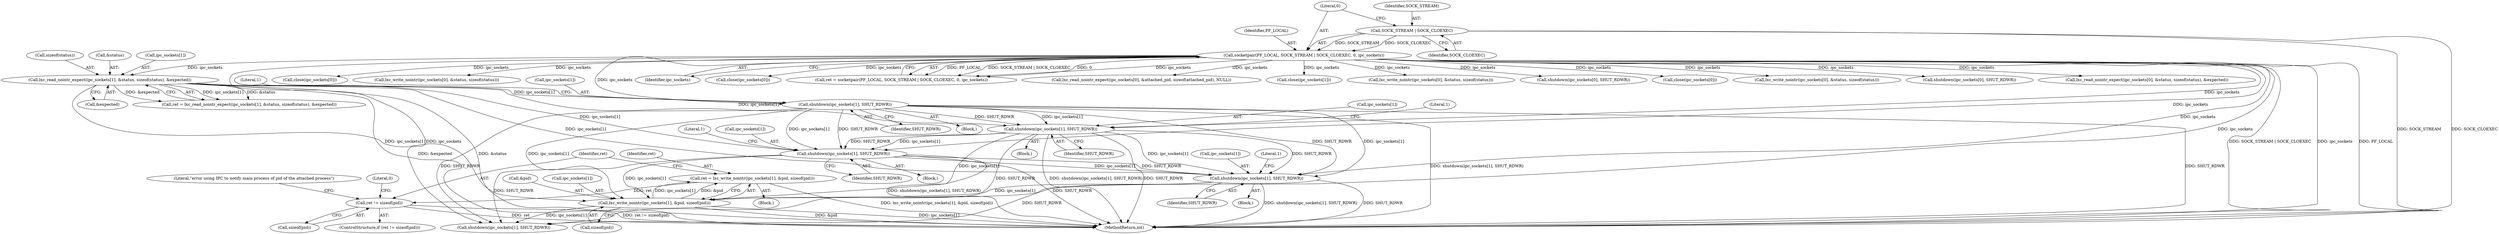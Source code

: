 digraph "0_lxc_5c3fcae78b63ac9dd56e36075903921bd9461f9e_0@API" {
"1000630" [label="(Call,ret = lxc_write_nointr(ipc_sockets[1], &pid, sizeof(pid)))"];
"1000632" [label="(Call,lxc_write_nointr(ipc_sockets[1], &pid, sizeof(pid)))"];
"1000622" [label="(Call,shutdown(ipc_sockets[1], SHUT_RDWR))"];
"1000257" [label="(Call,socketpair(PF_LOCAL, SOCK_STREAM | SOCK_CLOEXEC, 0, ipc_sockets))"];
"1000259" [label="(Call,SOCK_STREAM | SOCK_CLOEXEC)"];
"1000511" [label="(Call,lxc_read_nointr_expect(ipc_sockets[1], &status, sizeof(status), &expected))"];
"1000572" [label="(Call,shutdown(ipc_sockets[1], SHUT_RDWR))"];
"1000528" [label="(Call,shutdown(ipc_sockets[1], SHUT_RDWR))"];
"1000550" [label="(Call,shutdown(ipc_sockets[1], SHUT_RDWR))"];
"1000641" [label="(Call,ret != sizeof(pid))"];
"1000498" [label="(Call,close(ipc_sockets[0]))"];
"1000576" [label="(Identifier,SHUT_RDWR)"];
"1000547" [label="(Block,)"];
"1000258" [label="(Identifier,PF_LOCAL)"];
"1000642" [label="(Identifier,ret)"];
"1000444" [label="(Call,lxc_write_nointr(ipc_sockets[0], &status, sizeof(status)))"];
"1000622" [label="(Call,shutdown(ipc_sockets[1], SHUT_RDWR))"];
"1000263" [label="(Identifier,ipc_sockets)"];
"1000638" [label="(Call,sizeof(pid))"];
"1000550" [label="(Call,shutdown(ipc_sockets[1], SHUT_RDWR))"];
"1000636" [label="(Call,&pid)"];
"1000623" [label="(Call,ipc_sockets[1])"];
"1000512" [label="(Call,ipc_sockets[1])"];
"1000579" [label="(Literal,1)"];
"1000483" [label="(Call,close(ipc_sockets[0]))"];
"1000658" [label="(MethodReturn,int)"];
"1000572" [label="(Call,shutdown(ipc_sockets[1], SHUT_RDWR))"];
"1000255" [label="(Call,ret = socketpair(PF_LOCAL, SOCK_STREAM | SOCK_CLOEXEC, 0, ipc_sockets))"];
"1000532" [label="(Identifier,SHUT_RDWR)"];
"1000629" [label="(Literal,1)"];
"1000262" [label="(Literal,0)"];
"1000648" [label="(Call,shutdown(ipc_sockets[1], SHUT_RDWR))"];
"1000640" [label="(ControlStructure,if (ret != sizeof(pid)))"];
"1000641" [label="(Call,ret != sizeof(pid))"];
"1000345" [label="(Call,lxc_read_nointr_expect(ipc_sockets[0], &attached_pid, sizeof(attached_pid), NULL))"];
"1000519" [label="(Call,&expected)"];
"1000261" [label="(Identifier,SOCK_CLOEXEC)"];
"1000535" [label="(Literal,1)"];
"1000633" [label="(Call,ipc_sockets[1])"];
"1000257" [label="(Call,socketpair(PF_LOCAL, SOCK_STREAM | SOCK_CLOEXEC, 0, ipc_sockets))"];
"1000302" [label="(Call,close(ipc_sockets[1]))"];
"1000327" [label="(Call,lxc_write_nointr(ipc_sockets[0], &status, sizeof(status)))"];
"1000632" [label="(Call,lxc_write_nointr(ipc_sockets[1], &pid, sizeof(pid)))"];
"1000478" [label="(Call,shutdown(ipc_sockets[0], SHUT_RDWR))"];
"1000465" [label="(Call,close(ipc_sockets[0]))"];
"1000657" [label="(Literal,0)"];
"1000134" [label="(Block,)"];
"1000557" [label="(Literal,1)"];
"1000643" [label="(Call,sizeof(pid))"];
"1000529" [label="(Call,ipc_sockets[1])"];
"1000569" [label="(Block,)"];
"1000511" [label="(Call,lxc_read_nointr_expect(ipc_sockets[1], &status, sizeof(status), &expected))"];
"1000528" [label="(Call,shutdown(ipc_sockets[1], SHUT_RDWR))"];
"1000517" [label="(Call,sizeof(status))"];
"1000396" [label="(Call,lxc_write_nointr(ipc_sockets[0], &status, sizeof(status)))"];
"1000619" [label="(Block,)"];
"1000460" [label="(Call,shutdown(ipc_sockets[0], SHUT_RDWR))"];
"1000259" [label="(Call,SOCK_STREAM | SOCK_CLOEXEC)"];
"1000554" [label="(Identifier,SHUT_RDWR)"];
"1000417" [label="(Call,lxc_read_nointr_expect(ipc_sockets[0], &status, sizeof(status), &expected))"];
"1000525" [label="(Block,)"];
"1000551" [label="(Call,ipc_sockets[1])"];
"1000631" [label="(Identifier,ret)"];
"1000647" [label="(Literal,\"error using IPC to notify main process of pid of the attached process\")"];
"1000630" [label="(Call,ret = lxc_write_nointr(ipc_sockets[1], &pid, sizeof(pid)))"];
"1000509" [label="(Call,ret = lxc_read_nointr_expect(ipc_sockets[1], &status, sizeof(status), &expected))"];
"1000573" [label="(Call,ipc_sockets[1])"];
"1000260" [label="(Identifier,SOCK_STREAM)"];
"1000515" [label="(Call,&status)"];
"1000626" [label="(Identifier,SHUT_RDWR)"];
"1000630" -> "1000134"  [label="AST: "];
"1000630" -> "1000632"  [label="CFG: "];
"1000631" -> "1000630"  [label="AST: "];
"1000632" -> "1000630"  [label="AST: "];
"1000642" -> "1000630"  [label="CFG: "];
"1000630" -> "1000658"  [label="DDG: lxc_write_nointr(ipc_sockets[1], &pid, sizeof(pid))"];
"1000632" -> "1000630"  [label="DDG: ipc_sockets[1]"];
"1000632" -> "1000630"  [label="DDG: &pid"];
"1000630" -> "1000641"  [label="DDG: ret"];
"1000632" -> "1000638"  [label="CFG: "];
"1000633" -> "1000632"  [label="AST: "];
"1000636" -> "1000632"  [label="AST: "];
"1000638" -> "1000632"  [label="AST: "];
"1000632" -> "1000658"  [label="DDG: ipc_sockets[1]"];
"1000632" -> "1000658"  [label="DDG: &pid"];
"1000622" -> "1000632"  [label="DDG: ipc_sockets[1]"];
"1000257" -> "1000632"  [label="DDG: ipc_sockets"];
"1000511" -> "1000632"  [label="DDG: ipc_sockets[1]"];
"1000572" -> "1000632"  [label="DDG: ipc_sockets[1]"];
"1000528" -> "1000632"  [label="DDG: ipc_sockets[1]"];
"1000550" -> "1000632"  [label="DDG: ipc_sockets[1]"];
"1000632" -> "1000648"  [label="DDG: ipc_sockets[1]"];
"1000622" -> "1000619"  [label="AST: "];
"1000622" -> "1000626"  [label="CFG: "];
"1000623" -> "1000622"  [label="AST: "];
"1000626" -> "1000622"  [label="AST: "];
"1000629" -> "1000622"  [label="CFG: "];
"1000622" -> "1000658"  [label="DDG: shutdown(ipc_sockets[1], SHUT_RDWR)"];
"1000622" -> "1000658"  [label="DDG: SHUT_RDWR"];
"1000257" -> "1000622"  [label="DDG: ipc_sockets"];
"1000511" -> "1000622"  [label="DDG: ipc_sockets[1]"];
"1000572" -> "1000622"  [label="DDG: ipc_sockets[1]"];
"1000572" -> "1000622"  [label="DDG: SHUT_RDWR"];
"1000528" -> "1000622"  [label="DDG: ipc_sockets[1]"];
"1000528" -> "1000622"  [label="DDG: SHUT_RDWR"];
"1000550" -> "1000622"  [label="DDG: ipc_sockets[1]"];
"1000550" -> "1000622"  [label="DDG: SHUT_RDWR"];
"1000622" -> "1000648"  [label="DDG: SHUT_RDWR"];
"1000257" -> "1000255"  [label="AST: "];
"1000257" -> "1000263"  [label="CFG: "];
"1000258" -> "1000257"  [label="AST: "];
"1000259" -> "1000257"  [label="AST: "];
"1000262" -> "1000257"  [label="AST: "];
"1000263" -> "1000257"  [label="AST: "];
"1000255" -> "1000257"  [label="CFG: "];
"1000257" -> "1000658"  [label="DDG: SOCK_STREAM | SOCK_CLOEXEC"];
"1000257" -> "1000658"  [label="DDG: ipc_sockets"];
"1000257" -> "1000658"  [label="DDG: PF_LOCAL"];
"1000257" -> "1000255"  [label="DDG: PF_LOCAL"];
"1000257" -> "1000255"  [label="DDG: SOCK_STREAM | SOCK_CLOEXEC"];
"1000257" -> "1000255"  [label="DDG: 0"];
"1000257" -> "1000255"  [label="DDG: ipc_sockets"];
"1000259" -> "1000257"  [label="DDG: SOCK_STREAM"];
"1000259" -> "1000257"  [label="DDG: SOCK_CLOEXEC"];
"1000257" -> "1000302"  [label="DDG: ipc_sockets"];
"1000257" -> "1000327"  [label="DDG: ipc_sockets"];
"1000257" -> "1000345"  [label="DDG: ipc_sockets"];
"1000257" -> "1000396"  [label="DDG: ipc_sockets"];
"1000257" -> "1000417"  [label="DDG: ipc_sockets"];
"1000257" -> "1000444"  [label="DDG: ipc_sockets"];
"1000257" -> "1000460"  [label="DDG: ipc_sockets"];
"1000257" -> "1000465"  [label="DDG: ipc_sockets"];
"1000257" -> "1000478"  [label="DDG: ipc_sockets"];
"1000257" -> "1000483"  [label="DDG: ipc_sockets"];
"1000257" -> "1000498"  [label="DDG: ipc_sockets"];
"1000257" -> "1000511"  [label="DDG: ipc_sockets"];
"1000257" -> "1000528"  [label="DDG: ipc_sockets"];
"1000257" -> "1000550"  [label="DDG: ipc_sockets"];
"1000257" -> "1000572"  [label="DDG: ipc_sockets"];
"1000257" -> "1000648"  [label="DDG: ipc_sockets"];
"1000259" -> "1000261"  [label="CFG: "];
"1000260" -> "1000259"  [label="AST: "];
"1000261" -> "1000259"  [label="AST: "];
"1000262" -> "1000259"  [label="CFG: "];
"1000259" -> "1000658"  [label="DDG: SOCK_STREAM"];
"1000259" -> "1000658"  [label="DDG: SOCK_CLOEXEC"];
"1000511" -> "1000509"  [label="AST: "];
"1000511" -> "1000519"  [label="CFG: "];
"1000512" -> "1000511"  [label="AST: "];
"1000515" -> "1000511"  [label="AST: "];
"1000517" -> "1000511"  [label="AST: "];
"1000519" -> "1000511"  [label="AST: "];
"1000509" -> "1000511"  [label="CFG: "];
"1000511" -> "1000658"  [label="DDG: &expected"];
"1000511" -> "1000658"  [label="DDG: &status"];
"1000511" -> "1000509"  [label="DDG: ipc_sockets[1]"];
"1000511" -> "1000509"  [label="DDG: &status"];
"1000511" -> "1000509"  [label="DDG: &expected"];
"1000511" -> "1000528"  [label="DDG: ipc_sockets[1]"];
"1000511" -> "1000550"  [label="DDG: ipc_sockets[1]"];
"1000511" -> "1000572"  [label="DDG: ipc_sockets[1]"];
"1000572" -> "1000569"  [label="AST: "];
"1000572" -> "1000576"  [label="CFG: "];
"1000573" -> "1000572"  [label="AST: "];
"1000576" -> "1000572"  [label="AST: "];
"1000579" -> "1000572"  [label="CFG: "];
"1000572" -> "1000658"  [label="DDG: shutdown(ipc_sockets[1], SHUT_RDWR)"];
"1000572" -> "1000658"  [label="DDG: SHUT_RDWR"];
"1000528" -> "1000572"  [label="DDG: ipc_sockets[1]"];
"1000528" -> "1000572"  [label="DDG: SHUT_RDWR"];
"1000550" -> "1000572"  [label="DDG: ipc_sockets[1]"];
"1000550" -> "1000572"  [label="DDG: SHUT_RDWR"];
"1000572" -> "1000648"  [label="DDG: SHUT_RDWR"];
"1000528" -> "1000525"  [label="AST: "];
"1000528" -> "1000532"  [label="CFG: "];
"1000529" -> "1000528"  [label="AST: "];
"1000532" -> "1000528"  [label="AST: "];
"1000535" -> "1000528"  [label="CFG: "];
"1000528" -> "1000658"  [label="DDG: shutdown(ipc_sockets[1], SHUT_RDWR)"];
"1000528" -> "1000658"  [label="DDG: SHUT_RDWR"];
"1000528" -> "1000550"  [label="DDG: ipc_sockets[1]"];
"1000528" -> "1000550"  [label="DDG: SHUT_RDWR"];
"1000528" -> "1000648"  [label="DDG: SHUT_RDWR"];
"1000550" -> "1000547"  [label="AST: "];
"1000550" -> "1000554"  [label="CFG: "];
"1000551" -> "1000550"  [label="AST: "];
"1000554" -> "1000550"  [label="AST: "];
"1000557" -> "1000550"  [label="CFG: "];
"1000550" -> "1000658"  [label="DDG: shutdown(ipc_sockets[1], SHUT_RDWR)"];
"1000550" -> "1000658"  [label="DDG: SHUT_RDWR"];
"1000550" -> "1000648"  [label="DDG: SHUT_RDWR"];
"1000641" -> "1000640"  [label="AST: "];
"1000641" -> "1000643"  [label="CFG: "];
"1000642" -> "1000641"  [label="AST: "];
"1000643" -> "1000641"  [label="AST: "];
"1000647" -> "1000641"  [label="CFG: "];
"1000657" -> "1000641"  [label="CFG: "];
"1000641" -> "1000658"  [label="DDG: ret != sizeof(pid)"];
"1000641" -> "1000658"  [label="DDG: ret"];
}
